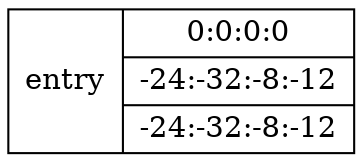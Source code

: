 digraph graphname { 
Node_0 [ shape="record" label="entry|{0:0:0:0|-24:-32:-8:-12|-24:-32:-8:-12}}"]

}